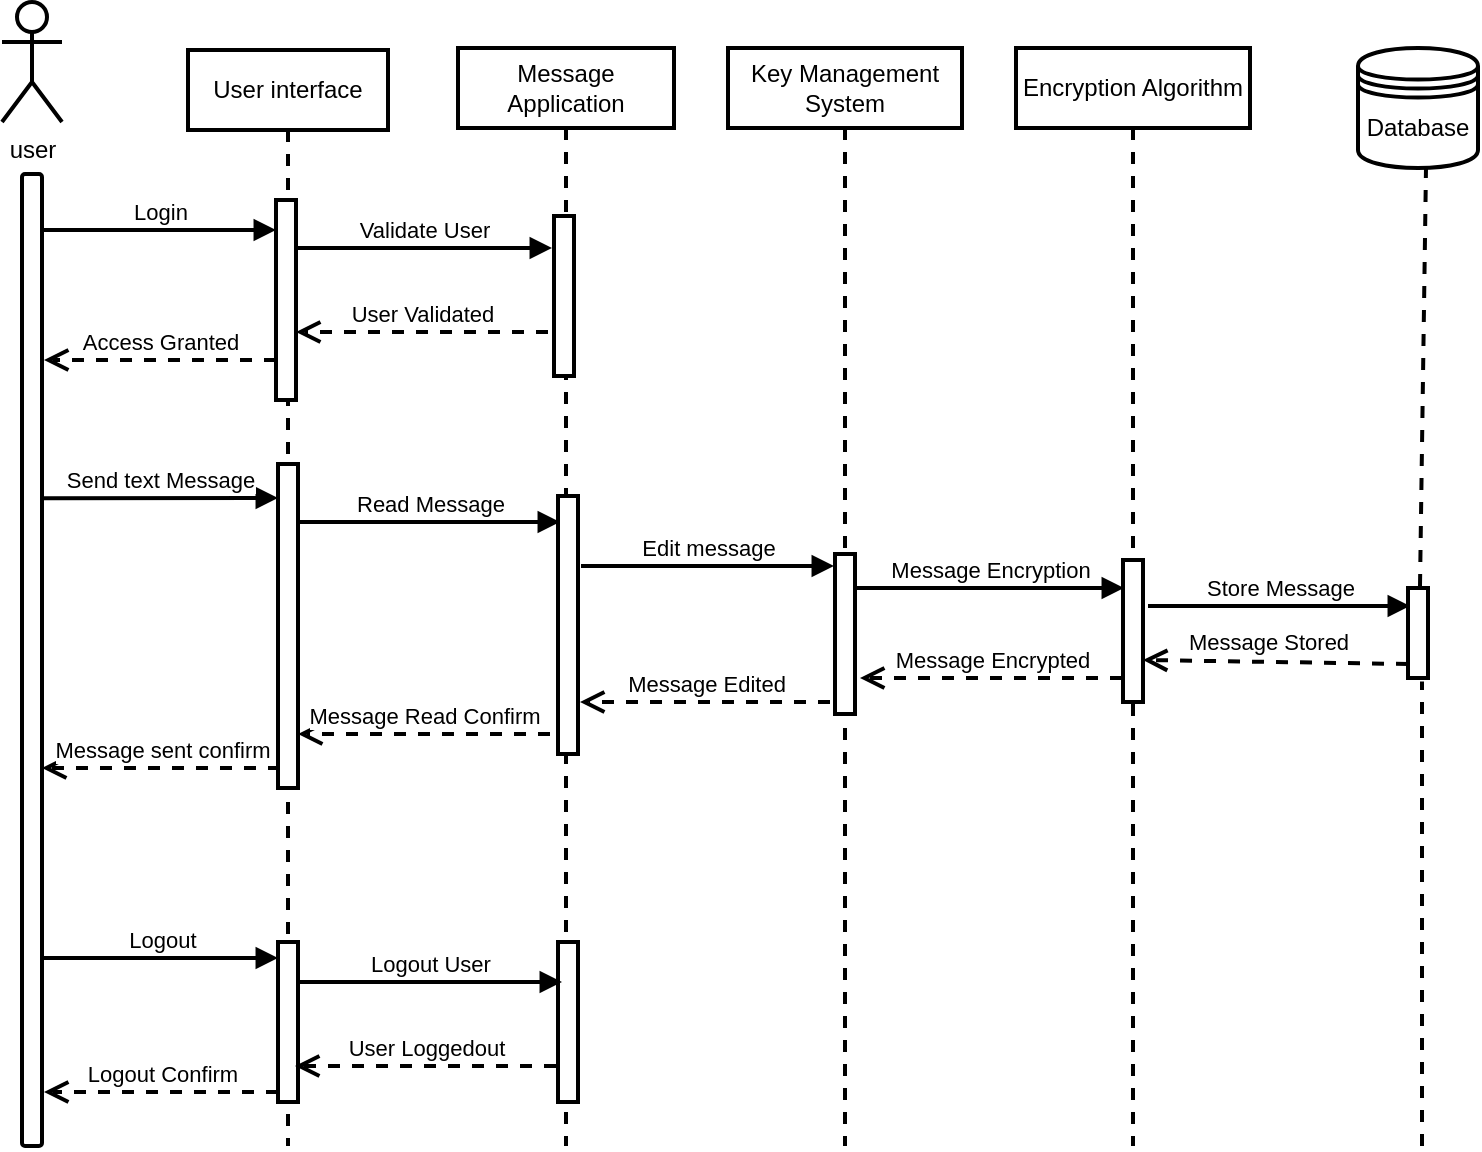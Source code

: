 <mxfile pages="3">
    <diagram name="Page-1" id="2YBvvXClWsGukQMizWep">
        <mxGraphModel dx="885" dy="596" grid="1" gridSize="9" guides="1" tooltips="1" connect="1" arrows="1" fold="1" page="1" pageScale="1" pageWidth="850" pageHeight="1100" background="none" math="0" shadow="0">
            <root>
                <mxCell id="0"/>
                <mxCell id="1" parent="0"/>
                <mxCell id="_PREPIEA0mIF2PM7kYiS-1" value="user&lt;br&gt;" style="shape=umlActor;verticalLabelPosition=bottom;verticalAlign=top;html=1;outlineConnect=0;labelBackgroundColor=none;rounded=1;strokeWidth=2;" parent="1" vertex="1">
                    <mxGeometry x="60" y="143" width="30" height="60" as="geometry"/>
                </mxCell>
                <mxCell id="_PREPIEA0mIF2PM7kYiS-10" value="" style="endArrow=none;dashed=1;html=1;rounded=1;labelBackgroundColor=none;fontColor=default;strokeWidth=2;" parent="1" target="_PREPIEA0mIF2PM7kYiS-9" edge="1">
                    <mxGeometry width="50" height="50" relative="1" as="geometry">
                        <mxPoint x="75" y="623" as="sourcePoint"/>
                        <mxPoint x="75" y="203" as="targetPoint"/>
                    </mxGeometry>
                </mxCell>
                <mxCell id="_PREPIEA0mIF2PM7kYiS-9" value="" style="rounded=1;whiteSpace=wrap;html=1;labelBackgroundColor=none;strokeWidth=2;" parent="1" vertex="1">
                    <mxGeometry x="70" y="229" width="10" height="486" as="geometry"/>
                </mxCell>
                <mxCell id="CftCwrz-9hFsydS2TWhx-13" value="Message Application" style="shape=umlLifeline;perimeter=lifelinePerimeter;whiteSpace=wrap;html=1;container=1;dropTarget=0;collapsible=0;recursiveResize=0;outlineConnect=0;portConstraint=eastwest;newEdgeStyle={&quot;curved&quot;:0,&quot;rounded&quot;:0};strokeWidth=2;" parent="1" vertex="1">
                    <mxGeometry x="288" y="166" width="108" height="549" as="geometry"/>
                </mxCell>
                <mxCell id="CftCwrz-9hFsydS2TWhx-17" value="" style="html=1;points=[[0,0,0,0,5],[0,1,0,0,-5],[1,0,0,0,5],[1,1,0,0,-5]];perimeter=orthogonalPerimeter;outlineConnect=0;targetShapes=umlLifeline;portConstraint=eastwest;newEdgeStyle={&quot;curved&quot;:0,&quot;rounded&quot;:0};strokeWidth=2;" parent="CftCwrz-9hFsydS2TWhx-13" vertex="1">
                    <mxGeometry x="48" y="84" width="10" height="80" as="geometry"/>
                </mxCell>
                <mxCell id="CftCwrz-9hFsydS2TWhx-33" value="" style="html=1;points=[[0,0,0,0,5],[0,1,0,0,-5],[1,0,0,0,5],[1,1,0,0,-5]];perimeter=orthogonalPerimeter;outlineConnect=0;targetShapes=umlLifeline;portConstraint=eastwest;newEdgeStyle={&quot;curved&quot;:0,&quot;rounded&quot;:0};strokeWidth=2;" parent="CftCwrz-9hFsydS2TWhx-13" vertex="1">
                    <mxGeometry x="50" y="224" width="10" height="129" as="geometry"/>
                </mxCell>
                <mxCell id="GeAqq0kVGGHvpLr57b-p-15" value="" style="html=1;points=[[0,0,0,0,5],[0,1,0,0,-5],[1,0,0,0,5],[1,1,0,0,-5]];perimeter=orthogonalPerimeter;outlineConnect=0;targetShapes=umlLifeline;portConstraint=eastwest;newEdgeStyle={&quot;curved&quot;:0,&quot;rounded&quot;:0};strokeWidth=2;" parent="CftCwrz-9hFsydS2TWhx-13" vertex="1">
                    <mxGeometry x="50" y="447" width="10" height="80" as="geometry"/>
                </mxCell>
                <mxCell id="CftCwrz-9hFsydS2TWhx-18" value="Validate User" style="html=1;verticalAlign=bottom;endArrow=block;curved=0;rounded=0;strokeWidth=2;" parent="1" edge="1">
                    <mxGeometry relative="1" as="geometry">
                        <mxPoint x="207" y="266" as="sourcePoint"/>
                        <mxPoint x="335" y="266" as="targetPoint"/>
                        <Array as="points">
                            <mxPoint x="272" y="266"/>
                        </Array>
                    </mxGeometry>
                </mxCell>
                <mxCell id="CftCwrz-9hFsydS2TWhx-19" value="User Validated" style="html=1;verticalAlign=bottom;endArrow=open;dashed=1;endSize=8;curved=0;rounded=0;strokeWidth=2;" parent="1" edge="1">
                    <mxGeometry relative="1" as="geometry">
                        <mxPoint x="207" y="308" as="targetPoint"/>
                        <mxPoint x="333" y="308" as="sourcePoint"/>
                    </mxGeometry>
                </mxCell>
                <mxCell id="CftCwrz-9hFsydS2TWhx-20" value="Key Management System" style="shape=umlLifeline;perimeter=lifelinePerimeter;whiteSpace=wrap;html=1;container=1;dropTarget=0;collapsible=0;recursiveResize=0;outlineConnect=0;portConstraint=eastwest;newEdgeStyle={&quot;curved&quot;:0,&quot;rounded&quot;:0};strokeWidth=2;" parent="1" vertex="1">
                    <mxGeometry x="423" y="166" width="117" height="549" as="geometry"/>
                </mxCell>
                <mxCell id="GeAqq0kVGGHvpLr57b-p-5" value="" style="html=1;points=[[0,0,0,0,5],[0,1,0,0,-5],[1,0,0,0,5],[1,1,0,0,-5]];perimeter=orthogonalPerimeter;outlineConnect=0;targetShapes=umlLifeline;portConstraint=eastwest;newEdgeStyle={&quot;curved&quot;:0,&quot;rounded&quot;:0};strokeWidth=2;" parent="CftCwrz-9hFsydS2TWhx-20" vertex="1">
                    <mxGeometry x="53.5" y="253" width="10" height="80" as="geometry"/>
                </mxCell>
                <mxCell id="CftCwrz-9hFsydS2TWhx-21" value="User interface" style="shape=umlLifeline;perimeter=lifelinePerimeter;whiteSpace=wrap;html=1;container=1;dropTarget=0;collapsible=0;recursiveResize=0;outlineConnect=0;portConstraint=eastwest;newEdgeStyle={&quot;curved&quot;:0,&quot;rounded&quot;:0};strokeWidth=2;" parent="1" vertex="1">
                    <mxGeometry x="153" y="167" width="100" height="548" as="geometry"/>
                </mxCell>
                <mxCell id="CftCwrz-9hFsydS2TWhx-22" value="" style="html=1;points=[[0,0,0,0,5],[0,1,0,0,-5],[1,0,0,0,5],[1,1,0,0,-5]];perimeter=orthogonalPerimeter;outlineConnect=0;targetShapes=umlLifeline;portConstraint=eastwest;newEdgeStyle={&quot;curved&quot;:0,&quot;rounded&quot;:0};strokeWidth=2;" parent="CftCwrz-9hFsydS2TWhx-21" vertex="1">
                    <mxGeometry x="44" y="75" width="10" height="100" as="geometry"/>
                </mxCell>
                <mxCell id="CftCwrz-9hFsydS2TWhx-23" value="Login" style="html=1;verticalAlign=bottom;endArrow=block;curved=0;rounded=0;entryX=0;entryY=0;entryDx=0;entryDy=5;strokeWidth=2;" parent="CftCwrz-9hFsydS2TWhx-21" edge="1">
                    <mxGeometry relative="1" as="geometry">
                        <mxPoint x="-72" y="90" as="sourcePoint"/>
                        <mxPoint x="44" y="90.0" as="targetPoint"/>
                    </mxGeometry>
                </mxCell>
                <mxCell id="CftCwrz-9hFsydS2TWhx-30" value="" style="html=1;points=[[0,0,0,0,5],[0,1,0,0,-5],[1,0,0,0,5],[1,1,0,0,-5]];perimeter=orthogonalPerimeter;outlineConnect=0;targetShapes=umlLifeline;portConstraint=eastwest;newEdgeStyle={&quot;curved&quot;:0,&quot;rounded&quot;:0};strokeWidth=2;" parent="CftCwrz-9hFsydS2TWhx-21" vertex="1">
                    <mxGeometry x="45" y="207" width="10" height="162" as="geometry"/>
                </mxCell>
                <mxCell id="GeAqq0kVGGHvpLr57b-p-12" value="" style="html=1;points=[[0,0,0,0,5],[0,1,0,0,-5],[1,0,0,0,5],[1,1,0,0,-5]];perimeter=orthogonalPerimeter;outlineConnect=0;targetShapes=umlLifeline;portConstraint=eastwest;newEdgeStyle={&quot;curved&quot;:0,&quot;rounded&quot;:0};strokeWidth=2;" parent="CftCwrz-9hFsydS2TWhx-21" vertex="1">
                    <mxGeometry x="45" y="446" width="10" height="80" as="geometry"/>
                </mxCell>
                <mxCell id="CftCwrz-9hFsydS2TWhx-24" value="Access Granted" style="html=1;verticalAlign=bottom;endArrow=open;dashed=1;endSize=8;curved=0;rounded=0;strokeWidth=2;" parent="1" source="CftCwrz-9hFsydS2TWhx-22" edge="1">
                    <mxGeometry relative="1" as="geometry">
                        <mxPoint x="81" y="322" as="targetPoint"/>
                    </mxGeometry>
                </mxCell>
                <mxCell id="CftCwrz-9hFsydS2TWhx-26" value="Encryption Algorithm" style="shape=umlLifeline;perimeter=lifelinePerimeter;whiteSpace=wrap;html=1;container=1;dropTarget=0;collapsible=0;recursiveResize=0;outlineConnect=0;portConstraint=eastwest;newEdgeStyle={&quot;curved&quot;:0,&quot;rounded&quot;:0};strokeWidth=2;" parent="1" vertex="1">
                    <mxGeometry x="567" y="166" width="117" height="549" as="geometry"/>
                </mxCell>
                <mxCell id="GeAqq0kVGGHvpLr57b-p-1" value="" style="html=1;points=[[0,0,0,0,5],[0,1,0,0,-5],[1,0,0,0,5],[1,1,0,0,-5]];perimeter=orthogonalPerimeter;outlineConnect=0;targetShapes=umlLifeline;portConstraint=eastwest;newEdgeStyle={&quot;curved&quot;:0,&quot;rounded&quot;:0};strokeWidth=2;" parent="CftCwrz-9hFsydS2TWhx-26" vertex="1">
                    <mxGeometry x="53.5" y="256" width="10" height="71" as="geometry"/>
                </mxCell>
                <mxCell id="CftCwrz-9hFsydS2TWhx-27" value="Database" style="shape=datastore;whiteSpace=wrap;html=1;strokeWidth=2;" parent="1" vertex="1">
                    <mxGeometry x="738" y="166" width="60" height="60" as="geometry"/>
                </mxCell>
                <mxCell id="CftCwrz-9hFsydS2TWhx-29" value="" style="endArrow=none;dashed=1;html=1;rounded=0;exitX=0.4;exitY=-0.022;exitDx=0;exitDy=0;exitPerimeter=0;strokeWidth=2;" parent="1" edge="1">
                    <mxGeometry width="50" height="50" relative="1" as="geometry">
                        <mxPoint x="769" y="435.01" as="sourcePoint"/>
                        <mxPoint x="772" y="226" as="targetPoint"/>
                    </mxGeometry>
                </mxCell>
                <mxCell id="CftCwrz-9hFsydS2TWhx-31" value="Send text Message" style="html=1;verticalAlign=bottom;endArrow=block;curved=0;rounded=0;exitX=1.3;exitY=0.462;exitDx=0;exitDy=0;exitPerimeter=0;strokeWidth=2;" parent="1" edge="1">
                    <mxGeometry relative="1" as="geometry">
                        <mxPoint x="80" y="391.11" as="sourcePoint"/>
                        <mxPoint x="198" y="391" as="targetPoint"/>
                    </mxGeometry>
                </mxCell>
                <mxCell id="CftCwrz-9hFsydS2TWhx-32" value="Message sent confirm" style="html=1;verticalAlign=bottom;endArrow=open;dashed=1;endSize=8;curved=0;rounded=0;entryX=1.5;entryY=0.632;entryDx=0;entryDy=0;entryPerimeter=0;strokeWidth=2;" parent="1" edge="1">
                    <mxGeometry relative="1" as="geometry">
                        <mxPoint x="80" y="525.96" as="targetPoint"/>
                        <mxPoint x="199" y="526" as="sourcePoint"/>
                    </mxGeometry>
                </mxCell>
                <mxCell id="CftCwrz-9hFsydS2TWhx-34" value="Read Message" style="html=1;verticalAlign=bottom;endArrow=block;curved=0;rounded=0;strokeWidth=2;" parent="1" edge="1">
                    <mxGeometry relative="1" as="geometry">
                        <mxPoint x="208" y="403" as="sourcePoint"/>
                        <mxPoint x="339" y="403" as="targetPoint"/>
                    </mxGeometry>
                </mxCell>
                <mxCell id="CftCwrz-9hFsydS2TWhx-35" value="Message Read Confirm" style="html=1;verticalAlign=bottom;endArrow=open;dashed=1;endSize=8;curved=0;rounded=0;strokeWidth=2;" parent="1" edge="1">
                    <mxGeometry relative="1" as="geometry">
                        <mxPoint x="208" y="509" as="targetPoint"/>
                        <mxPoint x="334" y="509" as="sourcePoint"/>
                    </mxGeometry>
                </mxCell>
                <mxCell id="CftCwrz-9hFsydS2TWhx-37" value="Edit message" style="html=1;verticalAlign=bottom;endArrow=block;curved=0;rounded=0;strokeWidth=2;" parent="1" edge="1">
                    <mxGeometry relative="1" as="geometry">
                        <mxPoint x="349.5" y="425" as="sourcePoint"/>
                        <mxPoint x="476" y="425" as="targetPoint"/>
                    </mxGeometry>
                </mxCell>
                <mxCell id="CftCwrz-9hFsydS2TWhx-40" value="Message Edited" style="html=1;verticalAlign=bottom;endArrow=open;dashed=1;endSize=8;curved=0;rounded=0;strokeWidth=2;" parent="1" edge="1">
                    <mxGeometry relative="1" as="geometry">
                        <mxPoint x="474" y="493" as="sourcePoint"/>
                        <mxPoint x="349" y="493" as="targetPoint"/>
                    </mxGeometry>
                </mxCell>
                <mxCell id="GeAqq0kVGGHvpLr57b-p-2" value="Message Encryption" style="html=1;verticalAlign=bottom;endArrow=block;curved=0;rounded=0;strokeWidth=2;" parent="1" edge="1">
                    <mxGeometry relative="1" as="geometry">
                        <mxPoint x="486" y="436" as="sourcePoint"/>
                        <mxPoint x="621" y="436" as="targetPoint"/>
                    </mxGeometry>
                </mxCell>
                <mxCell id="GeAqq0kVGGHvpLr57b-p-3" value="Message Encrypted" style="html=1;verticalAlign=bottom;endArrow=open;dashed=1;endSize=8;curved=0;rounded=0;strokeWidth=2;" parent="1" edge="1">
                    <mxGeometry relative="1" as="geometry">
                        <mxPoint x="489" y="481" as="targetPoint"/>
                        <mxPoint x="620" y="481" as="sourcePoint"/>
                    </mxGeometry>
                </mxCell>
                <mxCell id="GeAqq0kVGGHvpLr57b-p-8" value="" style="endArrow=none;dashed=1;html=1;rounded=0;strokeWidth=2;" parent="1" edge="1">
                    <mxGeometry width="50" height="50" relative="1" as="geometry">
                        <mxPoint x="770" y="715" as="sourcePoint"/>
                        <mxPoint x="770" y="482.75" as="targetPoint"/>
                    </mxGeometry>
                </mxCell>
                <mxCell id="GeAqq0kVGGHvpLr57b-p-9" value="" style="html=1;points=[[0,0,0,0,5],[0,1,0,0,-5],[1,0,0,0,5],[1,1,0,0,-5]];perimeter=orthogonalPerimeter;outlineConnect=0;targetShapes=umlLifeline;portConstraint=eastwest;newEdgeStyle={&quot;curved&quot;:0,&quot;rounded&quot;:0};strokeWidth=2;" parent="1" vertex="1">
                    <mxGeometry x="763" y="436" width="10" height="45" as="geometry"/>
                </mxCell>
                <mxCell id="GeAqq0kVGGHvpLr57b-p-10" value="Store Message" style="html=1;verticalAlign=bottom;endArrow=block;curved=0;rounded=0;strokeWidth=2;" parent="1" edge="1">
                    <mxGeometry relative="1" as="geometry">
                        <mxPoint x="633" y="445" as="sourcePoint"/>
                        <mxPoint x="764" y="445" as="targetPoint"/>
                    </mxGeometry>
                </mxCell>
                <mxCell id="GeAqq0kVGGHvpLr57b-p-11" value="Message Stored" style="html=1;verticalAlign=bottom;endArrow=open;dashed=1;endSize=8;curved=0;rounded=0;entryX=1;entryY=1;entryDx=0;entryDy=-5;entryPerimeter=0;strokeWidth=2;" parent="1" edge="1">
                    <mxGeometry x="0.057" y="-1" relative="1" as="geometry">
                        <mxPoint x="630.5" y="472" as="targetPoint"/>
                        <mxPoint x="763" y="474" as="sourcePoint"/>
                        <mxPoint as="offset"/>
                    </mxGeometry>
                </mxCell>
                <mxCell id="GeAqq0kVGGHvpLr57b-p-13" value="Logout" style="html=1;verticalAlign=bottom;endArrow=block;curved=0;rounded=0;strokeWidth=2;" parent="1" edge="1">
                    <mxGeometry relative="1" as="geometry">
                        <mxPoint x="81" y="621" as="sourcePoint"/>
                        <mxPoint x="198" y="621" as="targetPoint"/>
                    </mxGeometry>
                </mxCell>
                <mxCell id="GeAqq0kVGGHvpLr57b-p-14" value="Logout Confirm" style="html=1;verticalAlign=bottom;endArrow=open;dashed=1;endSize=8;curved=0;rounded=0;strokeWidth=2;" parent="1" edge="1">
                    <mxGeometry relative="1" as="geometry">
                        <mxPoint x="81" y="688" as="targetPoint"/>
                        <mxPoint x="198" y="688" as="sourcePoint"/>
                    </mxGeometry>
                </mxCell>
                <mxCell id="GeAqq0kVGGHvpLr57b-p-16" value="Logout User" style="html=1;verticalAlign=bottom;endArrow=block;curved=0;rounded=0;entryX=1;entryY=0;entryDx=0;entryDy=5;strokeWidth=2;" parent="1" edge="1">
                    <mxGeometry relative="1" as="geometry">
                        <mxPoint x="208" y="633" as="sourcePoint"/>
                        <mxPoint x="340" y="633" as="targetPoint"/>
                    </mxGeometry>
                </mxCell>
                <mxCell id="GeAqq0kVGGHvpLr57b-p-17" value="User Loggedout" style="html=1;verticalAlign=bottom;endArrow=open;dashed=1;endSize=8;curved=0;rounded=0;strokeWidth=2;" parent="1" edge="1">
                    <mxGeometry relative="1" as="geometry">
                        <mxPoint x="206.5" y="675" as="targetPoint"/>
                        <mxPoint x="337" y="675" as="sourcePoint"/>
                    </mxGeometry>
                </mxCell>
            </root>
        </mxGraphModel>
    </diagram>
    <diagram id="vjZUn_Zd-iHyZqwyr8SZ" name="Page-2">
        <mxGraphModel dx="1120" dy="518" grid="0" gridSize="10" guides="1" tooltips="1" connect="1" arrows="1" fold="1" page="0" pageScale="1" pageWidth="850" pageHeight="1100" math="0" shadow="0">
            <root>
                <mxCell id="0"/>
                <mxCell id="1" parent="0"/>
            </root>
        </mxGraphModel>
    </diagram>
    <diagram id="4r8vpKJh1Zw1xEgDenoG" name="Page-3">
        <mxGraphModel dx="1120" dy="518" grid="0" gridSize="10" guides="1" tooltips="1" connect="1" arrows="1" fold="1" page="0" pageScale="1" pageWidth="850" pageHeight="1100" math="0" shadow="0">
            <root>
                <mxCell id="0"/>
                <mxCell id="1" parent="0"/>
            </root>
        </mxGraphModel>
    </diagram>
</mxfile>